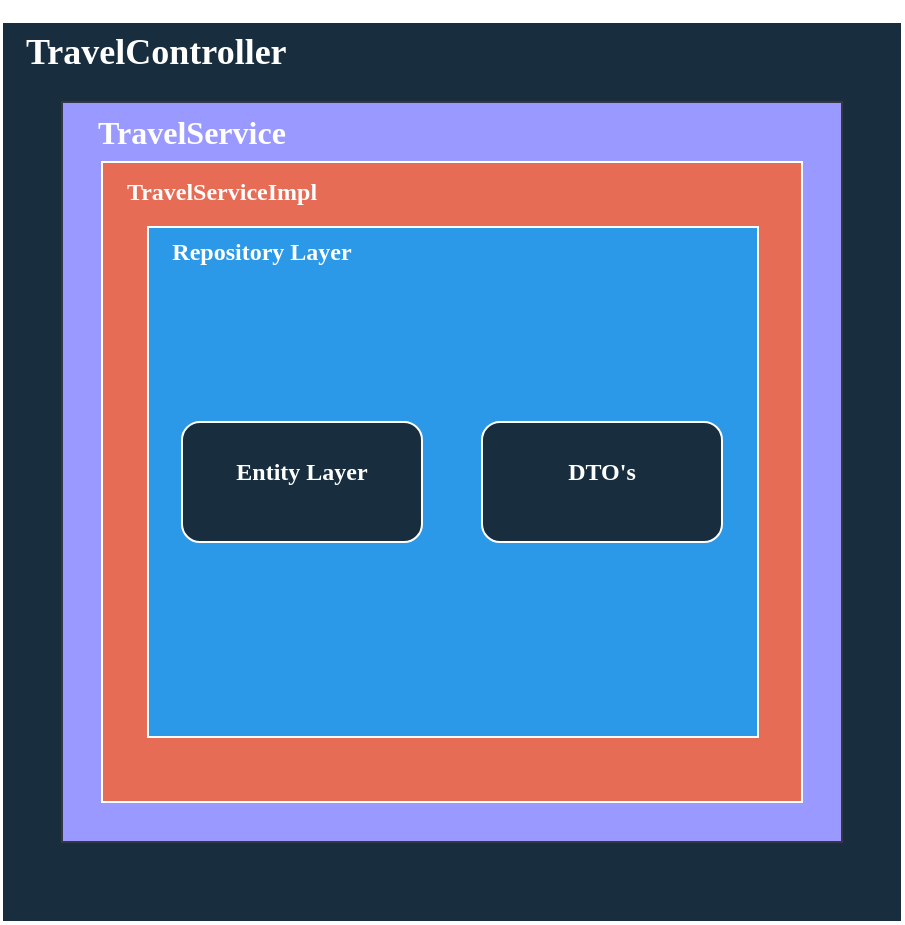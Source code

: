 <mxfile version="22.1.21" type="device">
  <diagram id="6c-DV-12LeQ6ZWD8AVIq" name="Page-1">
    <mxGraphModel dx="1434" dy="797" grid="1" gridSize="10" guides="1" tooltips="1" connect="0" arrows="1" fold="1" page="1" pageScale="1" pageWidth="850" pageHeight="1100" math="0" shadow="0">
      <root>
        <mxCell id="0" />
        <mxCell id="1" parent="0" />
        <mxCell id="SBE4lVdYl03BDYWzgO6E-15" value="" style="group;movable=1;resizable=1;rotatable=1;deletable=1;editable=1;locked=0;connectable=1;" vertex="1" connectable="0" parent="1">
          <mxGeometry x="200" y="80" width="450" height="450" as="geometry" />
        </mxCell>
        <mxCell id="SBE4lVdYl03BDYWzgO6E-1" value="" style="whiteSpace=wrap;html=1;aspect=fixed;fillColor=#182E3E;strokeColor=#FFFFFF;fontStyle=1;labelBackgroundColor=none;fontColor=#FFFFFF;movable=1;resizable=1;rotatable=1;deletable=1;editable=1;locked=0;connectable=1;" vertex="1" parent="SBE4lVdYl03BDYWzgO6E-15">
          <mxGeometry width="450" height="450" as="geometry" />
        </mxCell>
        <mxCell id="SBE4lVdYl03BDYWzgO6E-2" value="&lt;h2&gt;&lt;b&gt;&lt;font face=&quot;Comic Sans MS&quot;&gt;TravelController&lt;/font&gt;&lt;/b&gt;&lt;/h2&gt;" style="text;strokeColor=none;align=left;fillColor=none;html=1;verticalAlign=middle;whiteSpace=wrap;rounded=0;fontColor=#FFFFFF;labelBackgroundColor=none;movable=1;resizable=1;rotatable=1;deletable=1;editable=1;locked=0;connectable=1;" vertex="1" parent="SBE4lVdYl03BDYWzgO6E-15">
          <mxGeometry x="10" width="170" height="30" as="geometry" />
        </mxCell>
        <mxCell id="SBE4lVdYl03BDYWzgO6E-3" value="" style="rounded=0;whiteSpace=wrap;html=1;strokeColor=#353746;fontColor=#ffffff;fillColor=#9999FF;movable=1;resizable=1;rotatable=1;deletable=1;editable=1;locked=0;connectable=1;" vertex="1" parent="SBE4lVdYl03BDYWzgO6E-15">
          <mxGeometry x="30" y="40" width="390" height="370" as="geometry" />
        </mxCell>
        <mxCell id="SBE4lVdYl03BDYWzgO6E-4" value="&lt;b&gt;&lt;font style=&quot;font-size: 16px;&quot; face=&quot;Comic Sans MS&quot;&gt;TravelService&lt;/font&gt;&lt;/b&gt;" style="text;strokeColor=none;align=center;fillColor=none;html=1;verticalAlign=middle;whiteSpace=wrap;rounded=0;fontColor=#FFFFFF;movable=1;resizable=1;rotatable=1;deletable=1;editable=1;locked=0;connectable=1;" vertex="1" parent="SBE4lVdYl03BDYWzgO6E-15">
          <mxGeometry x="30" y="40" width="130" height="30" as="geometry" />
        </mxCell>
        <mxCell id="SBE4lVdYl03BDYWzgO6E-5" value="" style="rounded=0;whiteSpace=wrap;html=1;strokeColor=#FFFFFF;fontColor=#FFFFFF;fillColor=#e66c56;container=0;movable=1;resizable=1;rotatable=1;deletable=1;editable=1;locked=0;connectable=1;" vertex="1" parent="SBE4lVdYl03BDYWzgO6E-15">
          <mxGeometry x="50" y="70" width="350" height="320" as="geometry" />
        </mxCell>
        <mxCell id="SBE4lVdYl03BDYWzgO6E-6" value="&lt;b&gt;&lt;font face=&quot;Comic Sans MS&quot;&gt;TravelServiceImpl&lt;/font&gt;&lt;/b&gt;" style="text;strokeColor=none;align=center;fillColor=none;html=1;verticalAlign=middle;whiteSpace=wrap;rounded=0;fontColor=#FFFFFF;movable=1;resizable=1;rotatable=1;deletable=1;editable=1;locked=0;connectable=1;" vertex="1" parent="SBE4lVdYl03BDYWzgO6E-15">
          <mxGeometry x="40" y="70" width="140" height="30" as="geometry" />
        </mxCell>
        <mxCell id="SBE4lVdYl03BDYWzgO6E-8" value="" style="rounded=0;whiteSpace=wrap;html=1;strokeColor=#FFFFFF;fontColor=#FFFFFF;fillColor=#2c99e8;labelBorderColor=default;labelBackgroundColor=default;movable=1;resizable=1;rotatable=1;deletable=1;editable=1;locked=0;connectable=1;" vertex="1" parent="SBE4lVdYl03BDYWzgO6E-15">
          <mxGeometry x="73" y="102.5" width="305" height="255" as="geometry" />
        </mxCell>
        <mxCell id="SBE4lVdYl03BDYWzgO6E-9" value="Repository Layer" style="text;strokeColor=none;align=center;fillColor=none;html=1;verticalAlign=middle;whiteSpace=wrap;rounded=0;fontColor=#FFFFFF;fontStyle=1;fontFamily=Comic Sans MS;movable=1;resizable=1;rotatable=1;deletable=1;editable=1;locked=0;connectable=1;" vertex="1" parent="SBE4lVdYl03BDYWzgO6E-15">
          <mxGeometry x="70" y="100" width="120" height="30" as="geometry" />
        </mxCell>
        <mxCell id="SBE4lVdYl03BDYWzgO6E-10" value="" style="rounded=1;whiteSpace=wrap;html=1;strokeColor=#FFFFFF;fontColor=#FFFFFF;fillColor=#182E3E;movable=1;resizable=1;rotatable=1;deletable=1;editable=1;locked=0;connectable=1;" vertex="1" parent="SBE4lVdYl03BDYWzgO6E-15">
          <mxGeometry x="90" y="200" width="120" height="60" as="geometry" />
        </mxCell>
        <mxCell id="SBE4lVdYl03BDYWzgO6E-11" value="" style="rounded=1;whiteSpace=wrap;html=1;strokeColor=#FFFFFF;fontColor=#FFFFFF;fillColor=#182E3E;movable=1;resizable=1;rotatable=1;deletable=1;editable=1;locked=0;connectable=1;" vertex="1" parent="SBE4lVdYl03BDYWzgO6E-15">
          <mxGeometry x="240" y="200" width="120" height="60" as="geometry" />
        </mxCell>
        <mxCell id="SBE4lVdYl03BDYWzgO6E-12" value="&lt;b&gt;&lt;font face=&quot;Comic Sans MS&quot;&gt;Entity Layer&lt;/font&gt;&lt;/b&gt;" style="text;strokeColor=none;align=center;fillColor=none;html=1;verticalAlign=middle;whiteSpace=wrap;rounded=0;fontColor=#FFFFFF;movable=1;resizable=1;rotatable=1;deletable=1;editable=1;locked=0;connectable=1;" vertex="1" parent="SBE4lVdYl03BDYWzgO6E-15">
          <mxGeometry x="90" y="210" width="120" height="30" as="geometry" />
        </mxCell>
        <mxCell id="SBE4lVdYl03BDYWzgO6E-13" value="&lt;b&gt;&lt;font face=&quot;Times New Roman&quot;&gt;DTO&#39;s&lt;/font&gt;&lt;/b&gt;" style="text;strokeColor=none;align=center;fillColor=none;html=1;verticalAlign=middle;whiteSpace=wrap;rounded=0;fontColor=#FFFFFF;movable=1;resizable=1;rotatable=1;deletable=1;editable=1;locked=0;connectable=1;" vertex="1" parent="SBE4lVdYl03BDYWzgO6E-15">
          <mxGeometry x="270" y="210" width="60" height="30" as="geometry" />
        </mxCell>
      </root>
    </mxGraphModel>
  </diagram>
</mxfile>
